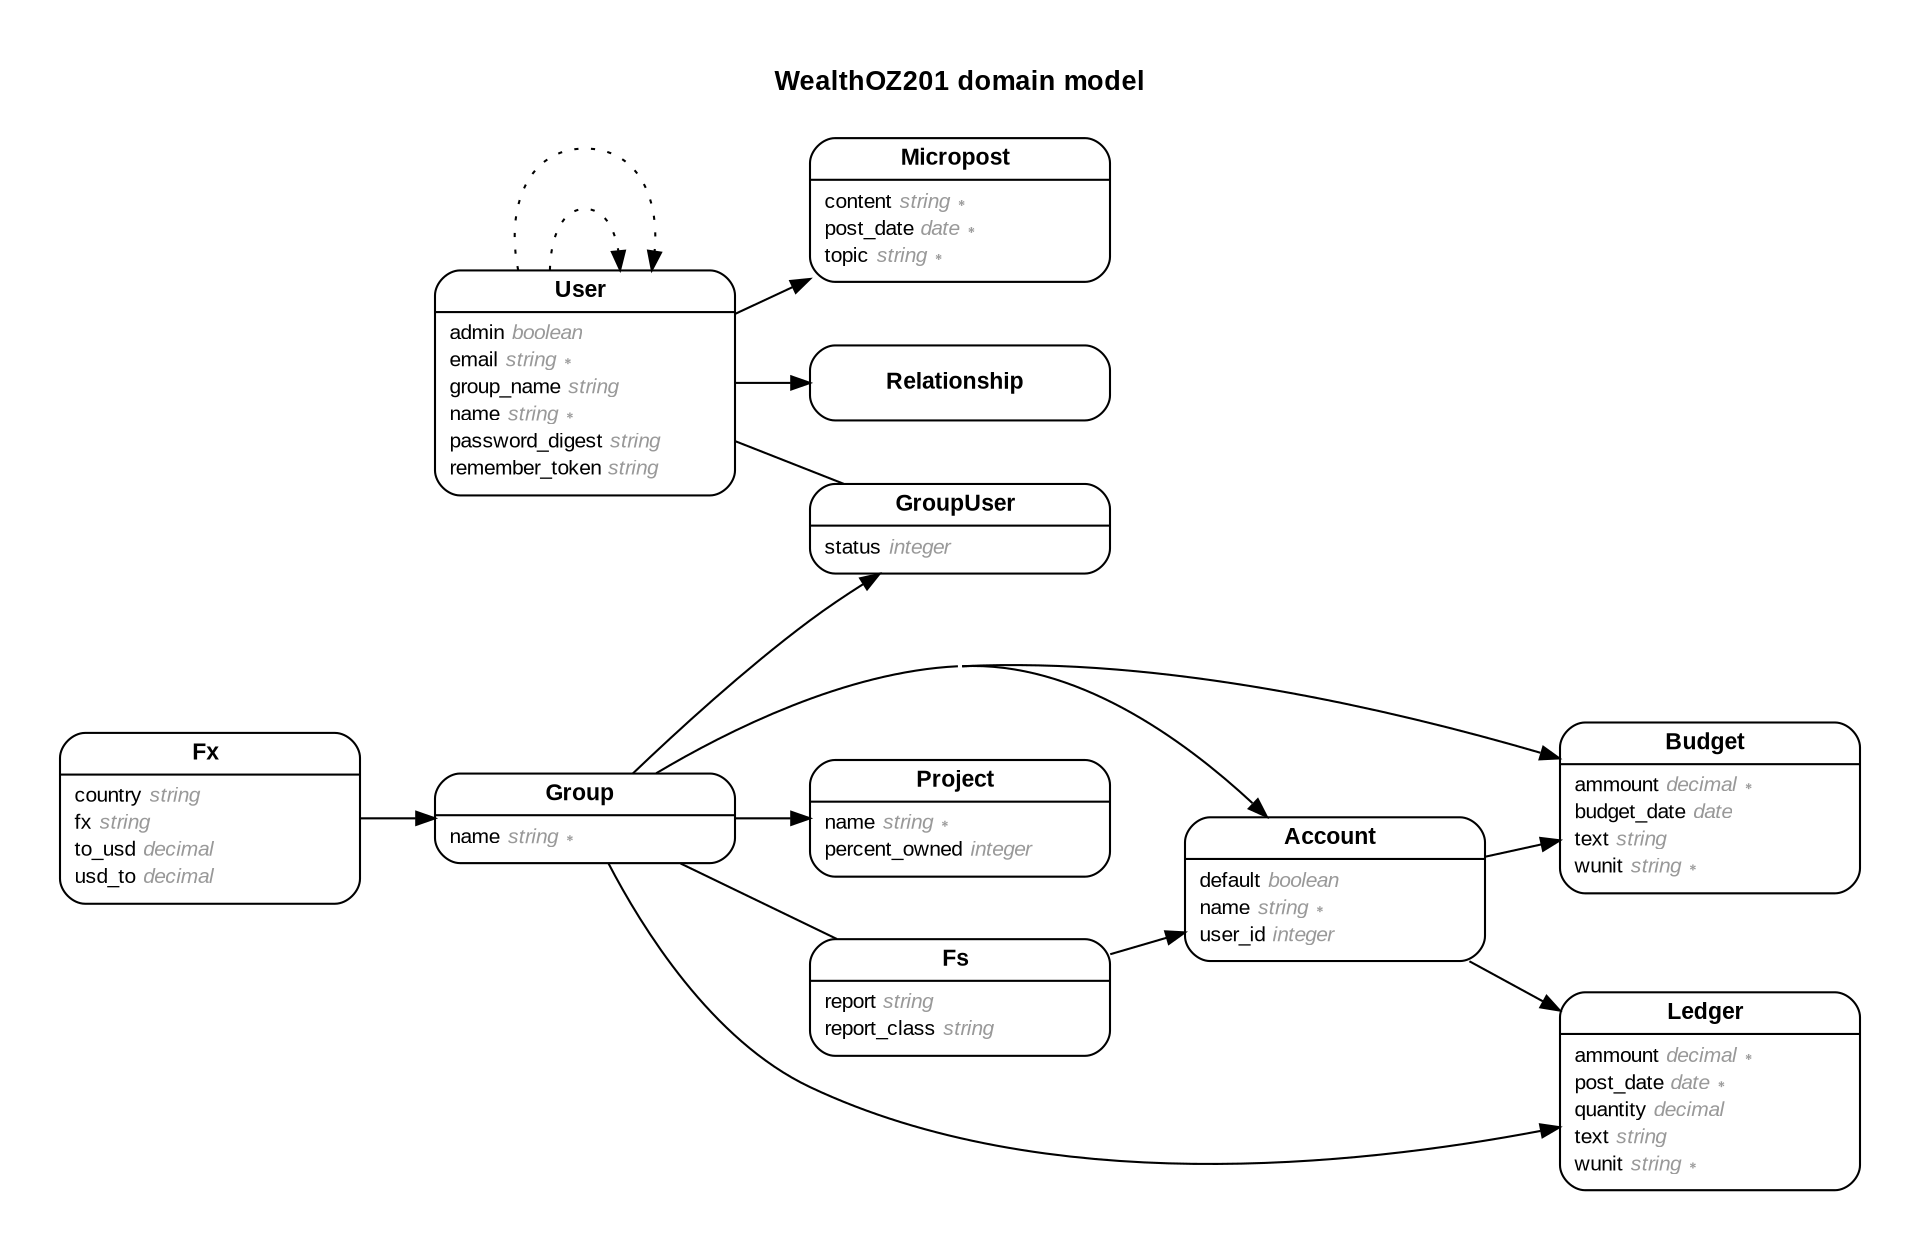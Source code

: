 digraph WealthOZ201 {
rankdir = "LR";
ranksep = "0.5";
nodesep = "0.4";
pad = "0.4,0.4";
margin = "0,0";
concentrate = "true";
labelloc = "t";
fontsize = "13";
fontname = "Arial Bold";
node[ shape  =  "Mrecord" , fontsize  =  "10" , fontname  =  "Arial" , margin  =  "0.07,0.05" , penwidth  =  "1.0"];
edge[ fontname  =  "Arial" , fontsize  =  "7" , dir  =  "both" , arrowsize  =  "0.9" , penwidth  =  "1.0" , labelangle  =  "32" , labeldistance  =  "1.8"];
label = "WealthOZ201 domain model\n\n";
m_Account [label = <<table border="0" align="center" cellspacing="0.5" cellpadding="0" width="134">
  <tr><td align="center" valign="bottom" width="130"><font face="Arial Bold" point-size="11">Account</font></td></tr>
</table>
|
<table border="0" align="left" cellspacing="2" cellpadding="0" width="134">
  <tr><td align="left" width="130" port="default">default <font face="Arial Italic" color="grey60">boolean</font></td></tr>
  <tr><td align="left" width="130" port="name">name <font face="Arial Italic" color="grey60">string ∗</font></td></tr>
  <tr><td align="left" width="130" port="user_id">user_id <font face="Arial Italic" color="grey60">integer</font></td></tr>
</table>
>];
m_Budget [label = <<table border="0" align="center" cellspacing="0.5" cellpadding="0" width="134">
  <tr><td align="center" valign="bottom" width="130"><font face="Arial Bold" point-size="11">Budget</font></td></tr>
</table>
|
<table border="0" align="left" cellspacing="2" cellpadding="0" width="134">
  <tr><td align="left" width="130" port="ammount">ammount <font face="Arial Italic" color="grey60">decimal ∗</font></td></tr>
  <tr><td align="left" width="130" port="budget_date">budget_date <font face="Arial Italic" color="grey60">date</font></td></tr>
  <tr><td align="left" width="130" port="text">text <font face="Arial Italic" color="grey60">string</font></td></tr>
  <tr><td align="left" width="130" port="wunit">wunit <font face="Arial Italic" color="grey60">string ∗</font></td></tr>
</table>
>];
m_Fs [label = <<table border="0" align="center" cellspacing="0.5" cellpadding="0" width="134">
  <tr><td align="center" valign="bottom" width="130"><font face="Arial Bold" point-size="11">Fs</font></td></tr>
</table>
|
<table border="0" align="left" cellspacing="2" cellpadding="0" width="134">
  <tr><td align="left" width="130" port="report">report <font face="Arial Italic" color="grey60">string</font></td></tr>
  <tr><td align="left" width="130" port="report_class">report_class <font face="Arial Italic" color="grey60">string</font></td></tr>
</table>
>];
m_Fx [label = <<table border="0" align="center" cellspacing="0.5" cellpadding="0" width="134">
  <tr><td align="center" valign="bottom" width="130"><font face="Arial Bold" point-size="11">Fx</font></td></tr>
</table>
|
<table border="0" align="left" cellspacing="2" cellpadding="0" width="134">
  <tr><td align="left" width="130" port="country">country <font face="Arial Italic" color="grey60">string</font></td></tr>
  <tr><td align="left" width="130" port="fx">fx <font face="Arial Italic" color="grey60">string</font></td></tr>
  <tr><td align="left" width="130" port="to_usd">to_usd <font face="Arial Italic" color="grey60">decimal</font></td></tr>
  <tr><td align="left" width="130" port="usd_to">usd_to <font face="Arial Italic" color="grey60">decimal</font></td></tr>
</table>
>];
m_Group [label = <<table border="0" align="center" cellspacing="0.5" cellpadding="0" width="134">
  <tr><td align="center" valign="bottom" width="130"><font face="Arial Bold" point-size="11">Group</font></td></tr>
</table>
|
<table border="0" align="left" cellspacing="2" cellpadding="0" width="134">
  <tr><td align="left" width="130" port="name">name <font face="Arial Italic" color="grey60">string ∗</font></td></tr>
</table>
>];
m_GroupUser [label = <<table border="0" align="center" cellspacing="0.5" cellpadding="0" width="134">
  <tr><td align="center" valign="bottom" width="130"><font face="Arial Bold" point-size="11">GroupUser</font></td></tr>
</table>
|
<table border="0" align="left" cellspacing="2" cellpadding="0" width="134">
  <tr><td align="left" width="130" port="status">status <font face="Arial Italic" color="grey60">integer</font></td></tr>
</table>
>];
m_Ledger [label = <<table border="0" align="center" cellspacing="0.5" cellpadding="0" width="134">
  <tr><td align="center" valign="bottom" width="130"><font face="Arial Bold" point-size="11">Ledger</font></td></tr>
</table>
|
<table border="0" align="left" cellspacing="2" cellpadding="0" width="134">
  <tr><td align="left" width="130" port="ammount">ammount <font face="Arial Italic" color="grey60">decimal ∗</font></td></tr>
  <tr><td align="left" width="130" port="post_date">post_date <font face="Arial Italic" color="grey60">date ∗</font></td></tr>
  <tr><td align="left" width="130" port="quantity">quantity <font face="Arial Italic" color="grey60">decimal</font></td></tr>
  <tr><td align="left" width="130" port="text">text <font face="Arial Italic" color="grey60">string</font></td></tr>
  <tr><td align="left" width="130" port="wunit">wunit <font face="Arial Italic" color="grey60">string ∗</font></td></tr>
</table>
>];
m_Micropost [label = <<table border="0" align="center" cellspacing="0.5" cellpadding="0" width="134">
  <tr><td align="center" valign="bottom" width="130"><font face="Arial Bold" point-size="11">Micropost</font></td></tr>
</table>
|
<table border="0" align="left" cellspacing="2" cellpadding="0" width="134">
  <tr><td align="left" width="130" port="content">content <font face="Arial Italic" color="grey60">string ∗</font></td></tr>
  <tr><td align="left" width="130" port="post_date">post_date <font face="Arial Italic" color="grey60">date ∗</font></td></tr>
  <tr><td align="left" width="130" port="topic">topic <font face="Arial Italic" color="grey60">string ∗</font></td></tr>
</table>
>];
m_Project [label = <<table border="0" align="center" cellspacing="0.5" cellpadding="0" width="134">
  <tr><td align="center" valign="bottom" width="130"><font face="Arial Bold" point-size="11">Project</font></td></tr>
</table>
|
<table border="0" align="left" cellspacing="2" cellpadding="0" width="134">
  <tr><td align="left" width="130" port="name">name <font face="Arial Italic" color="grey60">string ∗</font></td></tr>
  <tr><td align="left" width="130" port="percent_owned">percent_owned <font face="Arial Italic" color="grey60">integer</font></td></tr>
</table>
>];
m_Relationship [label = <<table border="0" align="center" cellspacing="0.5" cellpadding="0" width="134">
  <tr><td align="center" valign="bottom" width="130"><font face="Arial Bold" point-size="11">Relationship</font></td></tr>
</table>
>];
m_User [label = <<table border="0" align="center" cellspacing="0.5" cellpadding="0" width="134">
  <tr><td align="center" valign="bottom" width="130"><font face="Arial Bold" point-size="11">User</font></td></tr>
</table>
|
<table border="0" align="left" cellspacing="2" cellpadding="0" width="134">
  <tr><td align="left" width="130" port="admin">admin <font face="Arial Italic" color="grey60">boolean</font></td></tr>
  <tr><td align="left" width="130" port="email">email <font face="Arial Italic" color="grey60">string ∗</font></td></tr>
  <tr><td align="left" width="130" port="group_name">group_name <font face="Arial Italic" color="grey60">string</font></td></tr>
  <tr><td align="left" width="130" port="name">name <font face="Arial Italic" color="grey60">string ∗</font></td></tr>
  <tr><td align="left" width="130" port="password_digest">password_digest <font face="Arial Italic" color="grey60">string</font></td></tr>
  <tr><td align="left" width="130" port="remember_token">remember_token <font face="Arial Italic" color="grey60">string</font></td></tr>
</table>
>];
  m_Group -> m_Account [arrowhead = "normal", arrowtail = "none", weight = "2"];
  m_Fs -> m_Account [arrowhead = "normal", arrowtail = "none", weight = "2"];
  m_Account -> m_Ledger [arrowhead = "normal", arrowtail = "none", weight = "2"];
  m_Account -> m_Budget [arrowhead = "normal", arrowtail = "none", weight = "2"];
  m_Group -> m_Budget [arrowhead = "normal", arrowtail = "none", weight = "2"];
  m_Group -> m_Fs [arrowhead = "none", arrowtail = "none", weight = "2"];
  m_Fx -> m_Group [arrowhead = "normal", arrowtail = "none", weight = "2"];
  m_Group -> m_GroupUser [arrowhead = "normal", arrowtail = "none", weight = "2"];
  m_Group -> m_User [style = "dotted", arrowhead = "normal", arrowtail = "none", weight = "1", constraint = "false"];
  m_Group -> m_Project [arrowhead = "normal", arrowtail = "none", weight = "2"];
  m_Group -> m_Ledger [arrowhead = "normal", arrowtail = "none", weight = "2"];
  m_User -> m_GroupUser [arrowhead = "none", arrowtail = "none", weight = "2"];
  m_User -> m_Micropost [arrowhead = "normal", arrowtail = "none", weight = "2"];
  m_User -> m_Relationship [arrowhead = "normal", arrowtail = "none", weight = "2"];
  m_User -> m_Relationship [arrowhead = "normal", arrowtail = "none", weight = "2"];
  m_User -> m_Group [style = "dotted", arrowhead = "none", arrowtail = "none", weight = "1", constraint = "false"];
  m_User -> m_User [style = "dotted", arrowhead = "normal", arrowtail = "none", weight = "1", constraint = "false"];
  m_User -> m_User [style = "dotted", arrowhead = "normal", arrowtail = "none", weight = "1", constraint = "false"];
}
